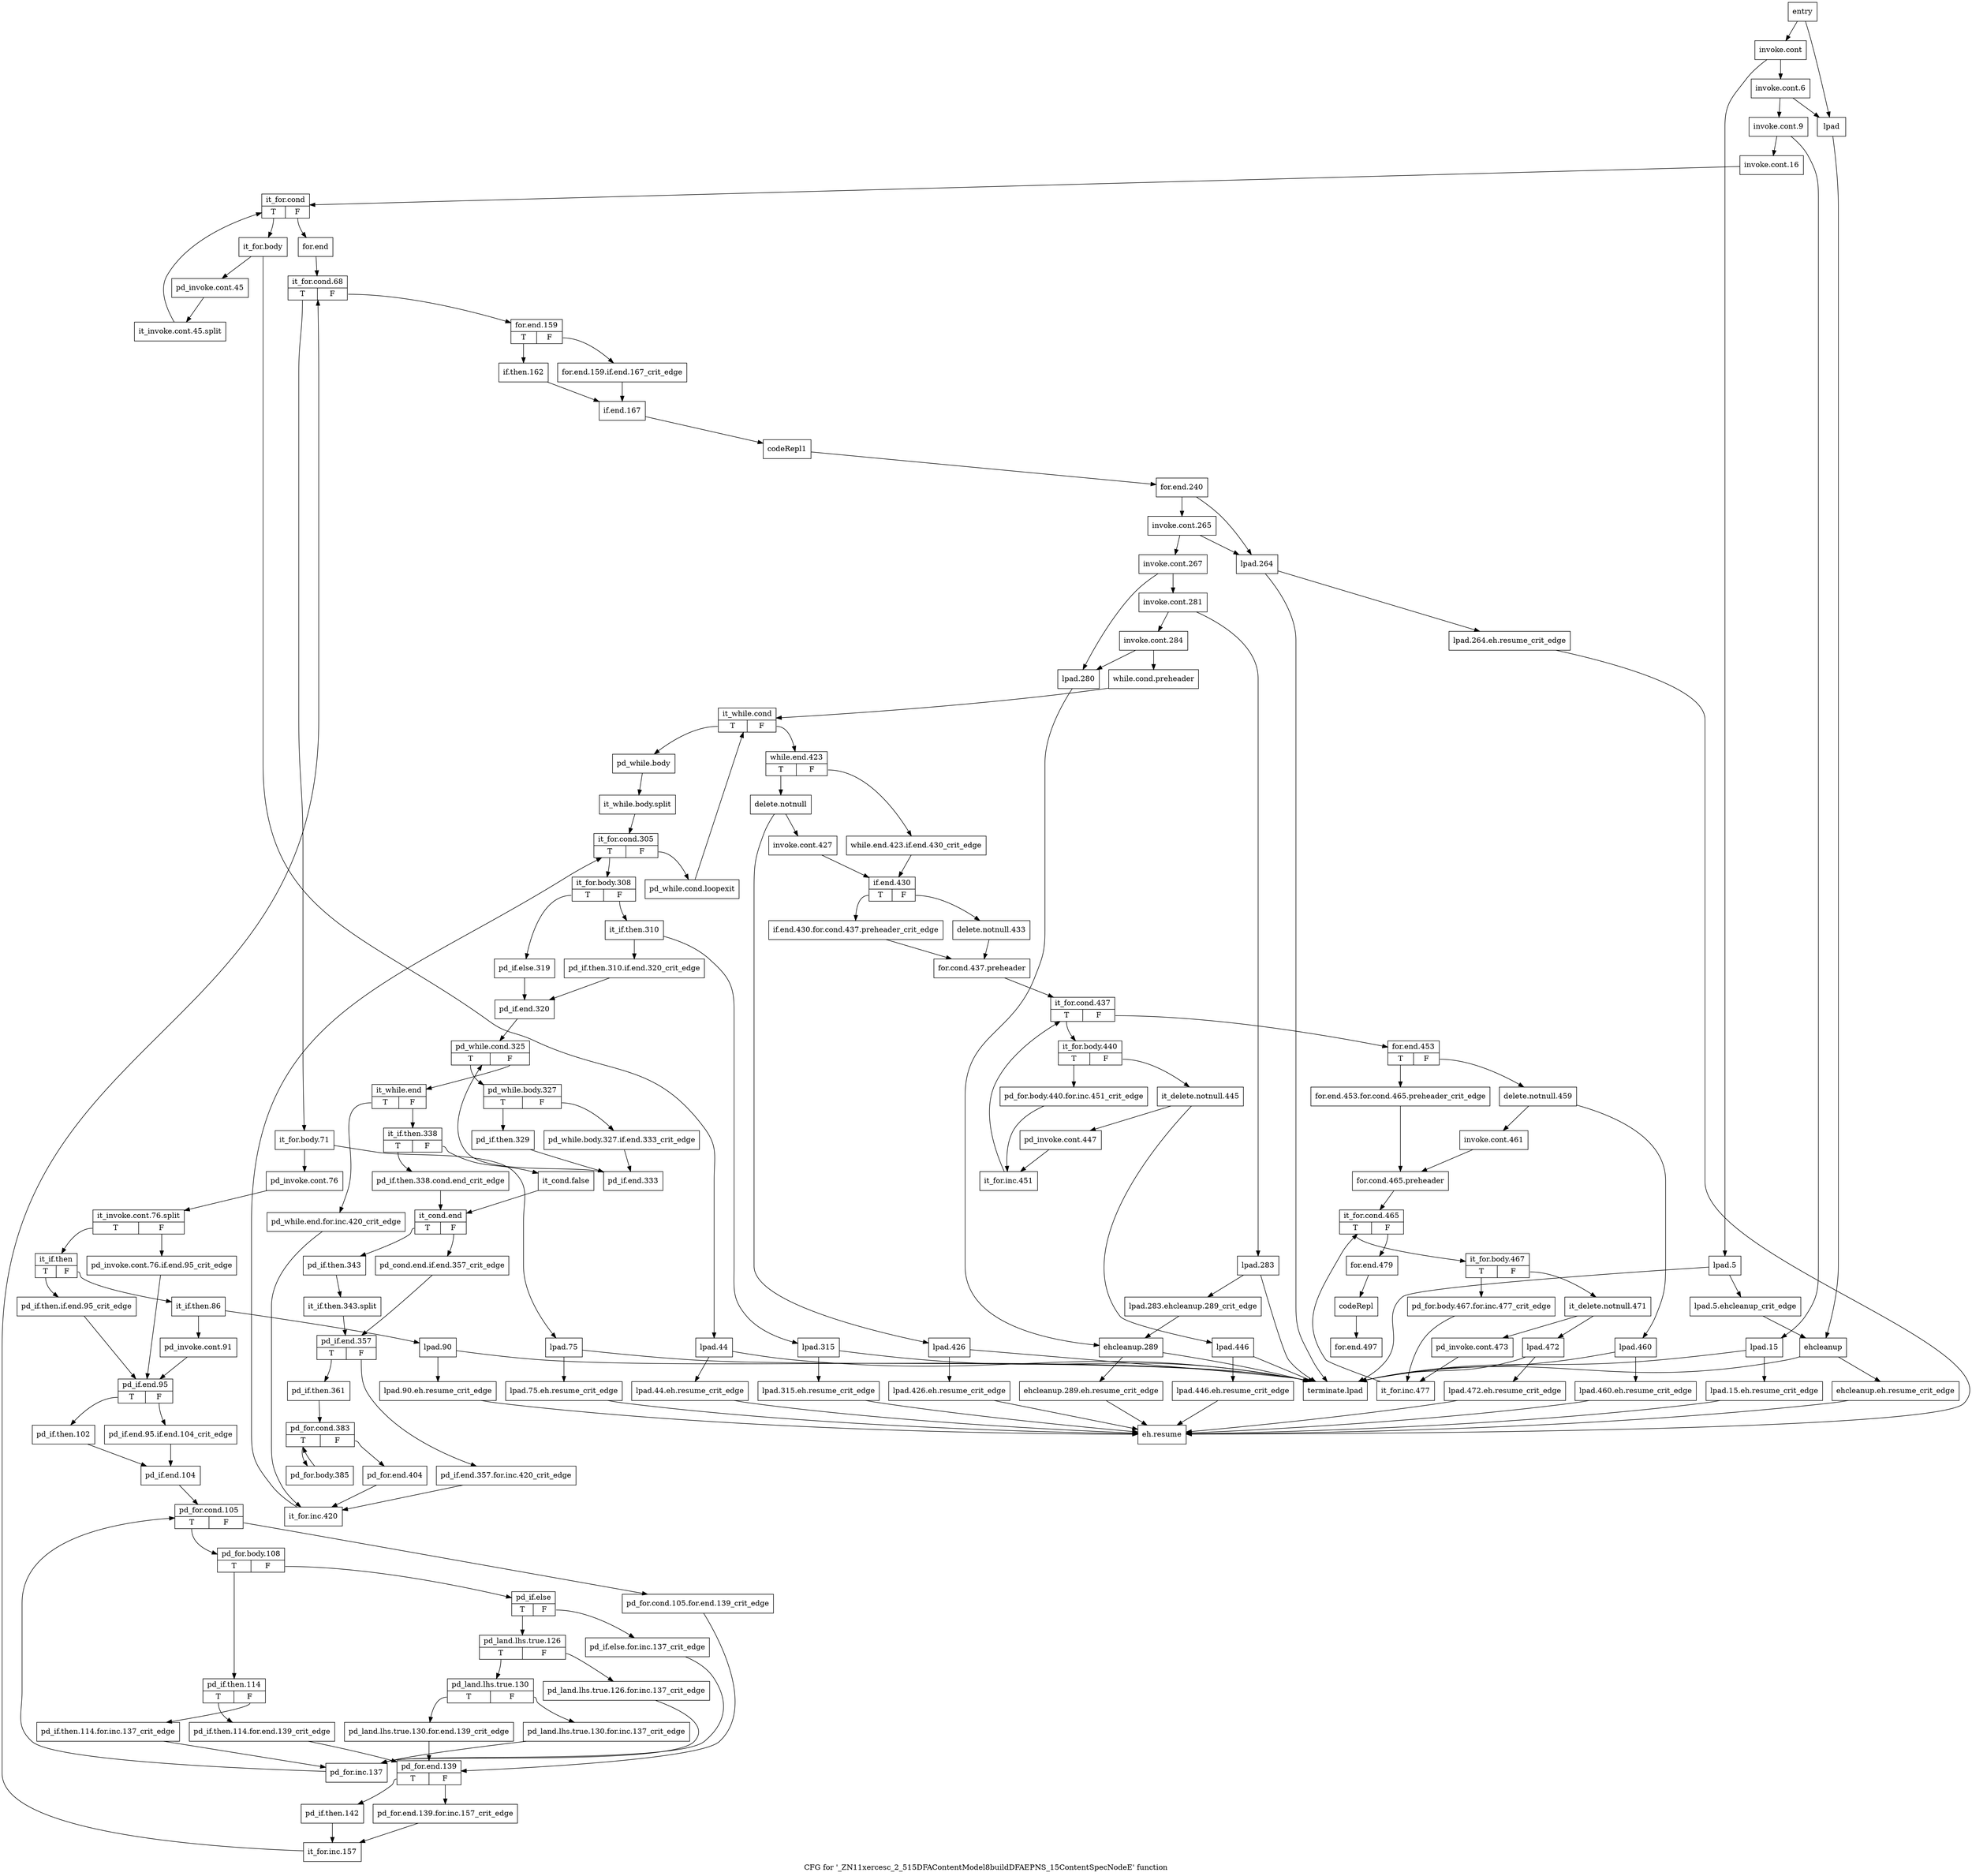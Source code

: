 digraph "CFG for '_ZN11xercesc_2_515DFAContentModel8buildDFAEPNS_15ContentSpecNodeE' function" {
	label="CFG for '_ZN11xercesc_2_515DFAContentModel8buildDFAEPNS_15ContentSpecNodeE' function";

	Node0x20cc620 [shape=record,label="{entry}"];
	Node0x20cc620 -> Node0x20ccf60;
	Node0x20cc620 -> Node0x20cd190;
	Node0x20ccf60 [shape=record,label="{invoke.cont}"];
	Node0x20ccf60 -> Node0x20ccfb0;
	Node0x20ccf60 -> Node0x20cd1e0;
	Node0x20ccfb0 [shape=record,label="{invoke.cont.6}"];
	Node0x20ccfb0 -> Node0x20cd000;
	Node0x20ccfb0 -> Node0x20cd190;
	Node0x20cd000 [shape=record,label="{invoke.cont.9}"];
	Node0x20cd000 -> Node0x20cd050;
	Node0x20cd000 -> Node0x20cd320;
	Node0x20cd050 [shape=record,label="{invoke.cont.16}"];
	Node0x20cd050 -> Node0x20cd0a0;
	Node0x20cd0a0 [shape=record,label="{it_for.cond|{<s0>T|<s1>F}}"];
	Node0x20cd0a0:s0 -> Node0x20cd0f0;
	Node0x20cd0a0:s1 -> Node0x20cd460;
	Node0x20cd0f0 [shape=record,label="{it_for.body}"];
	Node0x20cd0f0 -> Node0x20cd140;
	Node0x20cd0f0 -> Node0x20cd3c0;
	Node0x20cd140 [shape=record,label="{pd_invoke.cont.45}"];
	Node0x20cd140 -> Node0xa473d20;
	Node0xa473d20 [shape=record,label="{it_invoke.cont.45.split}"];
	Node0xa473d20 -> Node0x20cd0a0;
	Node0x20cd190 [shape=record,label="{lpad}"];
	Node0x20cd190 -> Node0x20cd280;
	Node0x20cd1e0 [shape=record,label="{lpad.5}"];
	Node0x20cd1e0 -> Node0x20cd230;
	Node0x20cd1e0 -> Node0x20cfa30;
	Node0x20cd230 [shape=record,label="{lpad.5.ehcleanup_crit_edge}"];
	Node0x20cd230 -> Node0x20cd280;
	Node0x20cd280 [shape=record,label="{ehcleanup}"];
	Node0x20cd280 -> Node0x20cd2d0;
	Node0x20cd280 -> Node0x20cfa30;
	Node0x20cd2d0 [shape=record,label="{ehcleanup.eh.resume_crit_edge}"];
	Node0x20cd2d0 -> Node0x20cf9e0;
	Node0x20cd320 [shape=record,label="{lpad.15}"];
	Node0x20cd320 -> Node0x20cd370;
	Node0x20cd320 -> Node0x20cfa30;
	Node0x20cd370 [shape=record,label="{lpad.15.eh.resume_crit_edge}"];
	Node0x20cd370 -> Node0x20cf9e0;
	Node0x20cd3c0 [shape=record,label="{lpad.44}"];
	Node0x20cd3c0 -> Node0x20cd410;
	Node0x20cd3c0 -> Node0x20cfa30;
	Node0x20cd410 [shape=record,label="{lpad.44.eh.resume_crit_edge}"];
	Node0x20cd410 -> Node0x20cf9e0;
	Node0x20cd460 [shape=record,label="{for.end}"];
	Node0x20cd460 -> Node0x20cd4b0;
	Node0x20cd4b0 [shape=record,label="{it_for.cond.68|{<s0>T|<s1>F}}"];
	Node0x20cd4b0:s0 -> Node0x20cd500;
	Node0x20cd4b0:s1 -> Node0x20cdf50;
	Node0x20cd500 [shape=record,label="{it_for.body.71}"];
	Node0x20cd500 -> Node0x20cd550;
	Node0x20cd500 -> Node0x20cd730;
	Node0x20cd550 [shape=record,label="{pd_invoke.cont.76}"];
	Node0x20cd550 -> Node0xa472850;
	Node0xa472850 [shape=record,label="{it_invoke.cont.76.split|{<s0>T|<s1>F}}"];
	Node0xa472850:s0 -> Node0x20cd5f0;
	Node0xa472850:s1 -> Node0x20cd5a0;
	Node0x20cd5a0 [shape=record,label="{pd_invoke.cont.76.if.end.95_crit_edge}"];
	Node0x20cd5a0 -> Node0x20cd870;
	Node0x20cd5f0 [shape=record,label="{it_if.then|{<s0>T|<s1>F}}"];
	Node0x20cd5f0:s0 -> Node0x20cd640;
	Node0x20cd5f0:s1 -> Node0x20cd690;
	Node0x20cd640 [shape=record,label="{pd_if.then.if.end.95_crit_edge}"];
	Node0x20cd640 -> Node0x20cd870;
	Node0x20cd690 [shape=record,label="{it_if.then.86}"];
	Node0x20cd690 -> Node0x20cd6e0;
	Node0x20cd690 -> Node0x20cd7d0;
	Node0x20cd6e0 [shape=record,label="{pd_invoke.cont.91}"];
	Node0x20cd6e0 -> Node0x20cd870;
	Node0x20cd730 [shape=record,label="{lpad.75}"];
	Node0x20cd730 -> Node0x20cd780;
	Node0x20cd730 -> Node0x20cfa30;
	Node0x20cd780 [shape=record,label="{lpad.75.eh.resume_crit_edge}"];
	Node0x20cd780 -> Node0x20cf9e0;
	Node0x20cd7d0 [shape=record,label="{lpad.90}"];
	Node0x20cd7d0 -> Node0x20cd820;
	Node0x20cd7d0 -> Node0x20cfa30;
	Node0x20cd820 [shape=record,label="{lpad.90.eh.resume_crit_edge}"];
	Node0x20cd820 -> Node0x20cf9e0;
	Node0x20cd870 [shape=record,label="{pd_if.end.95|{<s0>T|<s1>F}}"];
	Node0x20cd870:s0 -> Node0x20cd910;
	Node0x20cd870:s1 -> Node0x20cd8c0;
	Node0x20cd8c0 [shape=record,label="{pd_if.end.95.if.end.104_crit_edge}"];
	Node0x20cd8c0 -> Node0x20cd960;
	Node0x20cd910 [shape=record,label="{pd_if.then.102}"];
	Node0x20cd910 -> Node0x20cd960;
	Node0x20cd960 [shape=record,label="{pd_if.end.104}"];
	Node0x20cd960 -> Node0x20cd9b0;
	Node0x20cd9b0 [shape=record,label="{pd_for.cond.105|{<s0>T|<s1>F}}"];
	Node0x20cd9b0:s0 -> Node0x20cda50;
	Node0x20cd9b0:s1 -> Node0x20cda00;
	Node0x20cda00 [shape=record,label="{pd_for.cond.105.for.end.139_crit_edge}"];
	Node0x20cda00 -> Node0x20cde10;
	Node0x20cda50 [shape=record,label="{pd_for.body.108|{<s0>T|<s1>F}}"];
	Node0x20cda50:s0 -> Node0x20cdaa0;
	Node0x20cda50:s1 -> Node0x20cdb90;
	Node0x20cdaa0 [shape=record,label="{pd_if.then.114|{<s0>T|<s1>F}}"];
	Node0x20cdaa0:s0 -> Node0x20cdb40;
	Node0x20cdaa0:s1 -> Node0x20cdaf0;
	Node0x20cdaf0 [shape=record,label="{pd_if.then.114.for.inc.137_crit_edge}"];
	Node0x20cdaf0 -> Node0x20cddc0;
	Node0x20cdb40 [shape=record,label="{pd_if.then.114.for.end.139_crit_edge}"];
	Node0x20cdb40 -> Node0x20cde10;
	Node0x20cdb90 [shape=record,label="{pd_if.else|{<s0>T|<s1>F}}"];
	Node0x20cdb90:s0 -> Node0x20cdc30;
	Node0x20cdb90:s1 -> Node0x20cdbe0;
	Node0x20cdbe0 [shape=record,label="{pd_if.else.for.inc.137_crit_edge}"];
	Node0x20cdbe0 -> Node0x20cddc0;
	Node0x20cdc30 [shape=record,label="{pd_land.lhs.true.126|{<s0>T|<s1>F}}"];
	Node0x20cdc30:s0 -> Node0x20cdcd0;
	Node0x20cdc30:s1 -> Node0x20cdc80;
	Node0x20cdc80 [shape=record,label="{pd_land.lhs.true.126.for.inc.137_crit_edge}"];
	Node0x20cdc80 -> Node0x20cddc0;
	Node0x20cdcd0 [shape=record,label="{pd_land.lhs.true.130|{<s0>T|<s1>F}}"];
	Node0x20cdcd0:s0 -> Node0x20cdd70;
	Node0x20cdcd0:s1 -> Node0x20cdd20;
	Node0x20cdd20 [shape=record,label="{pd_land.lhs.true.130.for.inc.137_crit_edge}"];
	Node0x20cdd20 -> Node0x20cddc0;
	Node0x20cdd70 [shape=record,label="{pd_land.lhs.true.130.for.end.139_crit_edge}"];
	Node0x20cdd70 -> Node0x20cde10;
	Node0x20cddc0 [shape=record,label="{pd_for.inc.137}"];
	Node0x20cddc0 -> Node0x20cd9b0;
	Node0x20cde10 [shape=record,label="{pd_for.end.139|{<s0>T|<s1>F}}"];
	Node0x20cde10:s0 -> Node0x20cdeb0;
	Node0x20cde10:s1 -> Node0x20cde60;
	Node0x20cde60 [shape=record,label="{pd_for.end.139.for.inc.157_crit_edge}"];
	Node0x20cde60 -> Node0x20cdf00;
	Node0x20cdeb0 [shape=record,label="{pd_if.then.142}"];
	Node0x20cdeb0 -> Node0x20cdf00;
	Node0x20cdf00 [shape=record,label="{it_for.inc.157}"];
	Node0x20cdf00 -> Node0x20cd4b0;
	Node0x20cdf50 [shape=record,label="{for.end.159|{<s0>T|<s1>F}}"];
	Node0x20cdf50:s0 -> Node0x20cdff0;
	Node0x20cdf50:s1 -> Node0x20cdfa0;
	Node0x20cdfa0 [shape=record,label="{for.end.159.if.end.167_crit_edge}"];
	Node0x20cdfa0 -> Node0x20ce040;
	Node0x20cdff0 [shape=record,label="{if.then.162}"];
	Node0x20cdff0 -> Node0x20ce040;
	Node0x20ce040 [shape=record,label="{if.end.167}"];
	Node0x20ce040 -> Node0x20ce090;
	Node0x20ce090 [shape=record,label="{codeRepl1}"];
	Node0x20ce090 -> Node0x20ce0e0;
	Node0x20ce0e0 [shape=record,label="{for.end.240}"];
	Node0x20ce0e0 -> Node0x20ce130;
	Node0x20ce0e0 -> Node0x20ce4f0;
	Node0x20ce130 [shape=record,label="{invoke.cont.265}"];
	Node0x20ce130 -> Node0x20ce180;
	Node0x20ce130 -> Node0x20ce4f0;
	Node0x20ce180 [shape=record,label="{invoke.cont.267}"];
	Node0x20ce180 -> Node0x20ce1d0;
	Node0x20ce180 -> Node0x20ce590;
	Node0x20ce1d0 [shape=record,label="{invoke.cont.281}"];
	Node0x20ce1d0 -> Node0x20ce220;
	Node0x20ce1d0 -> Node0x20ce5e0;
	Node0x20ce220 [shape=record,label="{invoke.cont.284}"];
	Node0x20ce220 -> Node0x20ce270;
	Node0x20ce220 -> Node0x20ce590;
	Node0x20ce270 [shape=record,label="{while.cond.preheader}"];
	Node0x20ce270 -> Node0x20ce310;
	Node0x20ce2c0 [shape=record,label="{pd_while.cond.loopexit}"];
	Node0x20ce2c0 -> Node0x20ce310;
	Node0x20ce310 [shape=record,label="{it_while.cond|{<s0>T|<s1>F}}"];
	Node0x20ce310:s0 -> Node0x20ce360;
	Node0x20ce310:s1 -> Node0x20ceea0;
	Node0x20ce360 [shape=record,label="{pd_while.body}"];
	Node0x20ce360 -> Node0xa4719c0;
	Node0xa4719c0 [shape=record,label="{it_while.body.split}"];
	Node0xa4719c0 -> Node0x20ce3b0;
	Node0x20ce3b0 [shape=record,label="{it_for.cond.305|{<s0>T|<s1>F}}"];
	Node0x20ce3b0:s0 -> Node0x20ce400;
	Node0x20ce3b0:s1 -> Node0x20ce2c0;
	Node0x20ce400 [shape=record,label="{it_for.body.308|{<s0>T|<s1>F}}"];
	Node0x20ce400:s0 -> Node0x20ce7c0;
	Node0x20ce400:s1 -> Node0x20ce450;
	Node0x20ce450 [shape=record,label="{it_if.then.310}"];
	Node0x20ce450 -> Node0x20ce4a0;
	Node0x20ce450 -> Node0x20ce720;
	Node0x20ce4a0 [shape=record,label="{pd_if.then.310.if.end.320_crit_edge}"];
	Node0x20ce4a0 -> Node0x20ce810;
	Node0x20ce4f0 [shape=record,label="{lpad.264}"];
	Node0x20ce4f0 -> Node0x20ce540;
	Node0x20ce4f0 -> Node0x20cfa30;
	Node0x20ce540 [shape=record,label="{lpad.264.eh.resume_crit_edge}"];
	Node0x20ce540 -> Node0x20cf9e0;
	Node0x20ce590 [shape=record,label="{lpad.280}"];
	Node0x20ce590 -> Node0x20ce680;
	Node0x20ce5e0 [shape=record,label="{lpad.283}"];
	Node0x20ce5e0 -> Node0x20ce630;
	Node0x20ce5e0 -> Node0x20cfa30;
	Node0x20ce630 [shape=record,label="{lpad.283.ehcleanup.289_crit_edge}"];
	Node0x20ce630 -> Node0x20ce680;
	Node0x20ce680 [shape=record,label="{ehcleanup.289}"];
	Node0x20ce680 -> Node0x20ce6d0;
	Node0x20ce680 -> Node0x20cfa30;
	Node0x20ce6d0 [shape=record,label="{ehcleanup.289.eh.resume_crit_edge}"];
	Node0x20ce6d0 -> Node0x20cf9e0;
	Node0x20ce720 [shape=record,label="{lpad.315}"];
	Node0x20ce720 -> Node0x20ce770;
	Node0x20ce720 -> Node0x20cfa30;
	Node0x20ce770 [shape=record,label="{lpad.315.eh.resume_crit_edge}"];
	Node0x20ce770 -> Node0x20cf9e0;
	Node0x20ce7c0 [shape=record,label="{pd_if.else.319}"];
	Node0x20ce7c0 -> Node0x20ce810;
	Node0x20ce810 [shape=record,label="{pd_if.end.320}"];
	Node0x20ce810 -> Node0x20ce860;
	Node0x20ce860 [shape=record,label="{pd_while.cond.325|{<s0>T|<s1>F}}"];
	Node0x20ce860:s0 -> Node0x20ce8b0;
	Node0x20ce860:s1 -> Node0x20ce9f0;
	Node0x20ce8b0 [shape=record,label="{pd_while.body.327|{<s0>T|<s1>F}}"];
	Node0x20ce8b0:s0 -> Node0x20ce950;
	Node0x20ce8b0:s1 -> Node0x20ce900;
	Node0x20ce900 [shape=record,label="{pd_while.body.327.if.end.333_crit_edge}"];
	Node0x20ce900 -> Node0x20ce9a0;
	Node0x20ce950 [shape=record,label="{pd_if.then.329}"];
	Node0x20ce950 -> Node0x20ce9a0;
	Node0x20ce9a0 [shape=record,label="{pd_if.end.333}"];
	Node0x20ce9a0 -> Node0x20ce860;
	Node0x20ce9f0 [shape=record,label="{it_while.end|{<s0>T|<s1>F}}"];
	Node0x20ce9f0:s0 -> Node0x20cea40;
	Node0x20ce9f0:s1 -> Node0x20cea90;
	Node0x20cea40 [shape=record,label="{pd_while.end.for.inc.420_crit_edge}"];
	Node0x20cea40 -> Node0x20cee50;
	Node0x20cea90 [shape=record,label="{it_if.then.338|{<s0>T|<s1>F}}"];
	Node0x20cea90:s0 -> Node0x20ceae0;
	Node0x20cea90:s1 -> Node0x20ceb30;
	Node0x20ceae0 [shape=record,label="{pd_if.then.338.cond.end_crit_edge}"];
	Node0x20ceae0 -> Node0x20ceb80;
	Node0x20ceb30 [shape=record,label="{it_cond.false}"];
	Node0x20ceb30 -> Node0x20ceb80;
	Node0x20ceb80 [shape=record,label="{it_cond.end|{<s0>T|<s1>F}}"];
	Node0x20ceb80:s0 -> Node0x20cec20;
	Node0x20ceb80:s1 -> Node0x20cebd0;
	Node0x20cebd0 [shape=record,label="{pd_cond.end.if.end.357_crit_edge}"];
	Node0x20cebd0 -> Node0x20cec70;
	Node0x20cec20 [shape=record,label="{pd_if.then.343}"];
	Node0x20cec20 -> Node0xa470f20;
	Node0xa470f20 [shape=record,label="{it_if.then.343.split}"];
	Node0xa470f20 -> Node0x20cec70;
	Node0x20cec70 [shape=record,label="{pd_if.end.357|{<s0>T|<s1>F}}"];
	Node0x20cec70:s0 -> Node0x20ced10;
	Node0x20cec70:s1 -> Node0x20cecc0;
	Node0x20cecc0 [shape=record,label="{pd_if.end.357.for.inc.420_crit_edge}"];
	Node0x20cecc0 -> Node0x20cee50;
	Node0x20ced10 [shape=record,label="{pd_if.then.361}"];
	Node0x20ced10 -> Node0x20ced60;
	Node0x20ced60 [shape=record,label="{pd_for.cond.383|{<s0>T|<s1>F}}"];
	Node0x20ced60:s0 -> Node0x20cedb0;
	Node0x20ced60:s1 -> Node0x20cee00;
	Node0x20cedb0 [shape=record,label="{pd_for.body.385}"];
	Node0x20cedb0 -> Node0x20ced60;
	Node0x20cee00 [shape=record,label="{pd_for.end.404}"];
	Node0x20cee00 -> Node0x20cee50;
	Node0x20cee50 [shape=record,label="{it_for.inc.420}"];
	Node0x20cee50 -> Node0x20ce3b0;
	Node0x20ceea0 [shape=record,label="{while.end.423|{<s0>T|<s1>F}}"];
	Node0x20ceea0:s0 -> Node0x20cef40;
	Node0x20ceea0:s1 -> Node0x20ceef0;
	Node0x20ceef0 [shape=record,label="{while.end.423.if.end.430_crit_edge}"];
	Node0x20ceef0 -> Node0x20cf080;
	Node0x20cef40 [shape=record,label="{delete.notnull}"];
	Node0x20cef40 -> Node0x20cef90;
	Node0x20cef40 -> Node0x20cefe0;
	Node0x20cef90 [shape=record,label="{invoke.cont.427}"];
	Node0x20cef90 -> Node0x20cf080;
	Node0x20cefe0 [shape=record,label="{lpad.426}"];
	Node0x20cefe0 -> Node0x20cf030;
	Node0x20cefe0 -> Node0x20cfa30;
	Node0x20cf030 [shape=record,label="{lpad.426.eh.resume_crit_edge}"];
	Node0x20cf030 -> Node0x20cf9e0;
	Node0x20cf080 [shape=record,label="{if.end.430|{<s0>T|<s1>F}}"];
	Node0x20cf080:s0 -> Node0x20cf0d0;
	Node0x20cf080:s1 -> Node0x20cf120;
	Node0x20cf0d0 [shape=record,label="{if.end.430.for.cond.437.preheader_crit_edge}"];
	Node0x20cf0d0 -> Node0x20cf170;
	Node0x20cf120 [shape=record,label="{delete.notnull.433}"];
	Node0x20cf120 -> Node0x20cf170;
	Node0x20cf170 [shape=record,label="{for.cond.437.preheader}"];
	Node0x20cf170 -> Node0x20cf1c0;
	Node0x20cf1c0 [shape=record,label="{it_for.cond.437|{<s0>T|<s1>F}}"];
	Node0x20cf1c0:s0 -> Node0x20cf210;
	Node0x20cf1c0:s1 -> Node0x20cf440;
	Node0x20cf210 [shape=record,label="{it_for.body.440|{<s0>T|<s1>F}}"];
	Node0x20cf210:s0 -> Node0x20cf260;
	Node0x20cf210:s1 -> Node0x20cf2b0;
	Node0x20cf260 [shape=record,label="{pd_for.body.440.for.inc.451_crit_edge}"];
	Node0x20cf260 -> Node0x20cf350;
	Node0x20cf2b0 [shape=record,label="{it_delete.notnull.445}"];
	Node0x20cf2b0 -> Node0x20cf300;
	Node0x20cf2b0 -> Node0x20cf3a0;
	Node0x20cf300 [shape=record,label="{pd_invoke.cont.447}"];
	Node0x20cf300 -> Node0x20cf350;
	Node0x20cf350 [shape=record,label="{it_for.inc.451}"];
	Node0x20cf350 -> Node0x20cf1c0;
	Node0x20cf3a0 [shape=record,label="{lpad.446}"];
	Node0x20cf3a0 -> Node0x20cf3f0;
	Node0x20cf3a0 -> Node0x20cfa30;
	Node0x20cf3f0 [shape=record,label="{lpad.446.eh.resume_crit_edge}"];
	Node0x20cf3f0 -> Node0x20cf9e0;
	Node0x20cf440 [shape=record,label="{for.end.453|{<s0>T|<s1>F}}"];
	Node0x20cf440:s0 -> Node0x20cf490;
	Node0x20cf440:s1 -> Node0x20cf4e0;
	Node0x20cf490 [shape=record,label="{for.end.453.for.cond.465.preheader_crit_edge}"];
	Node0x20cf490 -> Node0x20cf580;
	Node0x20cf4e0 [shape=record,label="{delete.notnull.459}"];
	Node0x20cf4e0 -> Node0x20cf530;
	Node0x20cf4e0 -> Node0x20cf7b0;
	Node0x20cf530 [shape=record,label="{invoke.cont.461}"];
	Node0x20cf530 -> Node0x20cf580;
	Node0x20cf580 [shape=record,label="{for.cond.465.preheader}"];
	Node0x20cf580 -> Node0x20cf5d0;
	Node0x20cf5d0 [shape=record,label="{it_for.cond.465|{<s0>T|<s1>F}}"];
	Node0x20cf5d0:s0 -> Node0x20cf620;
	Node0x20cf5d0:s1 -> Node0x20cf8f0;
	Node0x20cf620 [shape=record,label="{it_for.body.467|{<s0>T|<s1>F}}"];
	Node0x20cf620:s0 -> Node0x20cf670;
	Node0x20cf620:s1 -> Node0x20cf6c0;
	Node0x20cf670 [shape=record,label="{pd_for.body.467.for.inc.477_crit_edge}"];
	Node0x20cf670 -> Node0x20cf760;
	Node0x20cf6c0 [shape=record,label="{it_delete.notnull.471}"];
	Node0x20cf6c0 -> Node0x20cf710;
	Node0x20cf6c0 -> Node0x20cf850;
	Node0x20cf710 [shape=record,label="{pd_invoke.cont.473}"];
	Node0x20cf710 -> Node0x20cf760;
	Node0x20cf760 [shape=record,label="{it_for.inc.477}"];
	Node0x20cf760 -> Node0x20cf5d0;
	Node0x20cf7b0 [shape=record,label="{lpad.460}"];
	Node0x20cf7b0 -> Node0x20cf800;
	Node0x20cf7b0 -> Node0x20cfa30;
	Node0x20cf800 [shape=record,label="{lpad.460.eh.resume_crit_edge}"];
	Node0x20cf800 -> Node0x20cf9e0;
	Node0x20cf850 [shape=record,label="{lpad.472}"];
	Node0x20cf850 -> Node0x20cf8a0;
	Node0x20cf850 -> Node0x20cfa30;
	Node0x20cf8a0 [shape=record,label="{lpad.472.eh.resume_crit_edge}"];
	Node0x20cf8a0 -> Node0x20cf9e0;
	Node0x20cf8f0 [shape=record,label="{for.end.479}"];
	Node0x20cf8f0 -> Node0x20cf940;
	Node0x20cf940 [shape=record,label="{codeRepl}"];
	Node0x20cf940 -> Node0x20cf990;
	Node0x20cf990 [shape=record,label="{for.end.497}"];
	Node0x20cf9e0 [shape=record,label="{eh.resume}"];
	Node0x20cfa30 [shape=record,label="{terminate.lpad}"];
}
